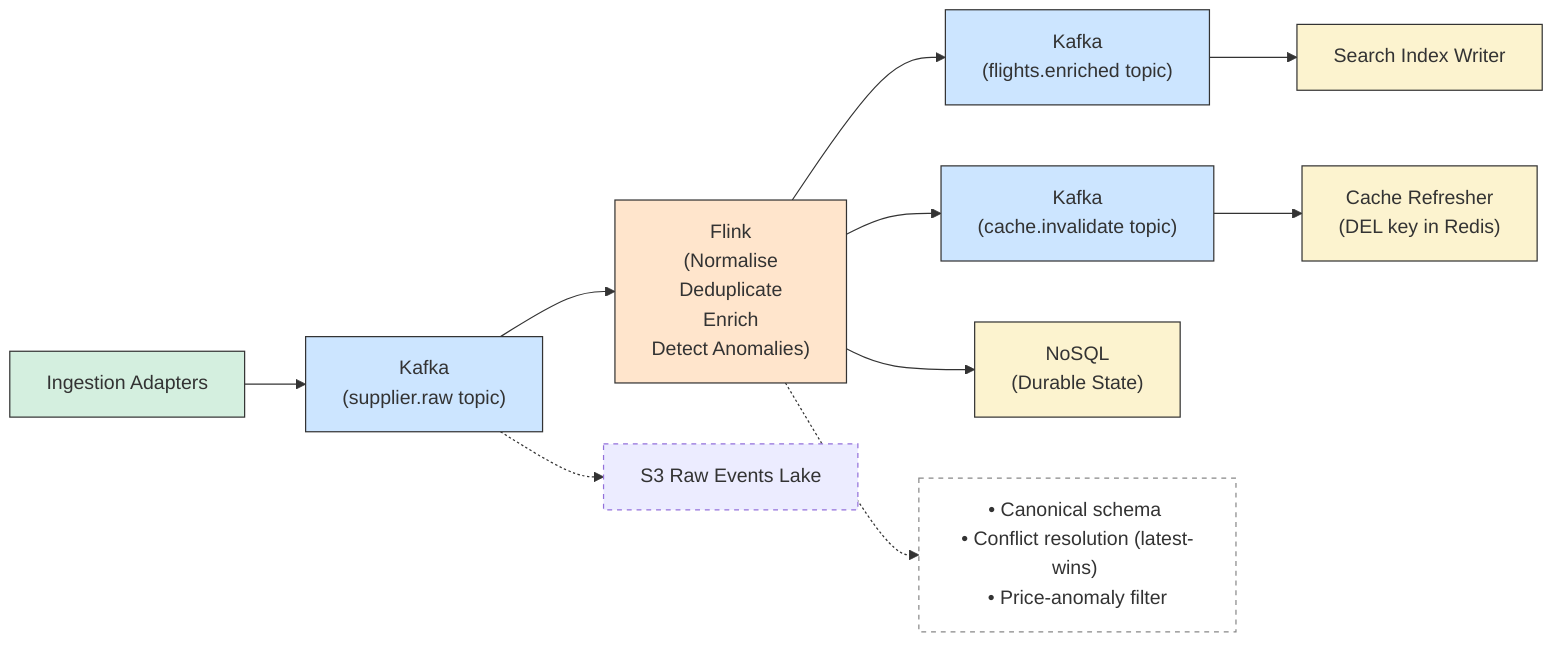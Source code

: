 ---
config:
  theme: mc
  look: classic
---
graph LR
    classDef dashed stroke-dasharray:4 4
    classDef note fill:#ffffff,stroke:#888,stroke-dasharray:4 4
    classDef kafka  fill:#CCE5FF,stroke:#333,stroke-width:1px
    classDef flink  fill:#FFE5CC,stroke:#333,stroke-width:1px
    classDef ingest fill:#D4EFDF,stroke:#333,stroke-width:1px        %% light green
    classDef sink   fill:#FCF3CF,stroke:#333,stroke-width:1px        %% light yellow
    classDef dashed stroke-dasharray:4 4
    classDef note   fill:#FFFFFF,stroke:#888,stroke-dasharray:4 4

    %% ─── Producers ───
    Ingest["Ingestion Adapters"] --> RawTopic["Kafka
    (supplier.raw topic)"]

    %% ─── Stream processing ───
    RawTopic --> FlinkJob["Flink
    (Normalise
    Deduplicate
    Enrich
    Detect Anomalies)"]

    %% ─── Topic fan-out ───
    FlinkJob --> EnrichedTopic["Kafka 
    (flights.enriched topic)"]
    FlinkJob --> InvalidateTopic["Kafka
    (cache.invalidate topic)"]

    %% ─── Consumers of flights.enriched ───
    FlinkJob --> NoSQLSink["NoSQL 
(Durable State)"]

    EnrichedTopic --> IndexSink["Search Index Writer"]

    %% ─── Consumer of cache.invalidate ───
    InvalidateTopic --> Refresher["Cache Refresher 
(DEL key in Redis)"]

    %% ─── Side output for raw archive ───
    RawTopic -.-> RawLake["S3 Raw Events Lake"]:::dashed

    %% ─── Notes ───
    NoteFlink["• Canonical schema 
• Conflict resolution (latest-wins) 
• Price-anomaly filter"]:::note
    FlinkJob -.-> NoteFlink

    %% ─── Apply colouring ───
    class RawTopic,EnrichedTopic,InvalidateTopic kafka
    class FlinkJob flink
    class Ingest ingest
    class NoSQLSink,IndexSink,Refresher sink
    class RawLake dashed